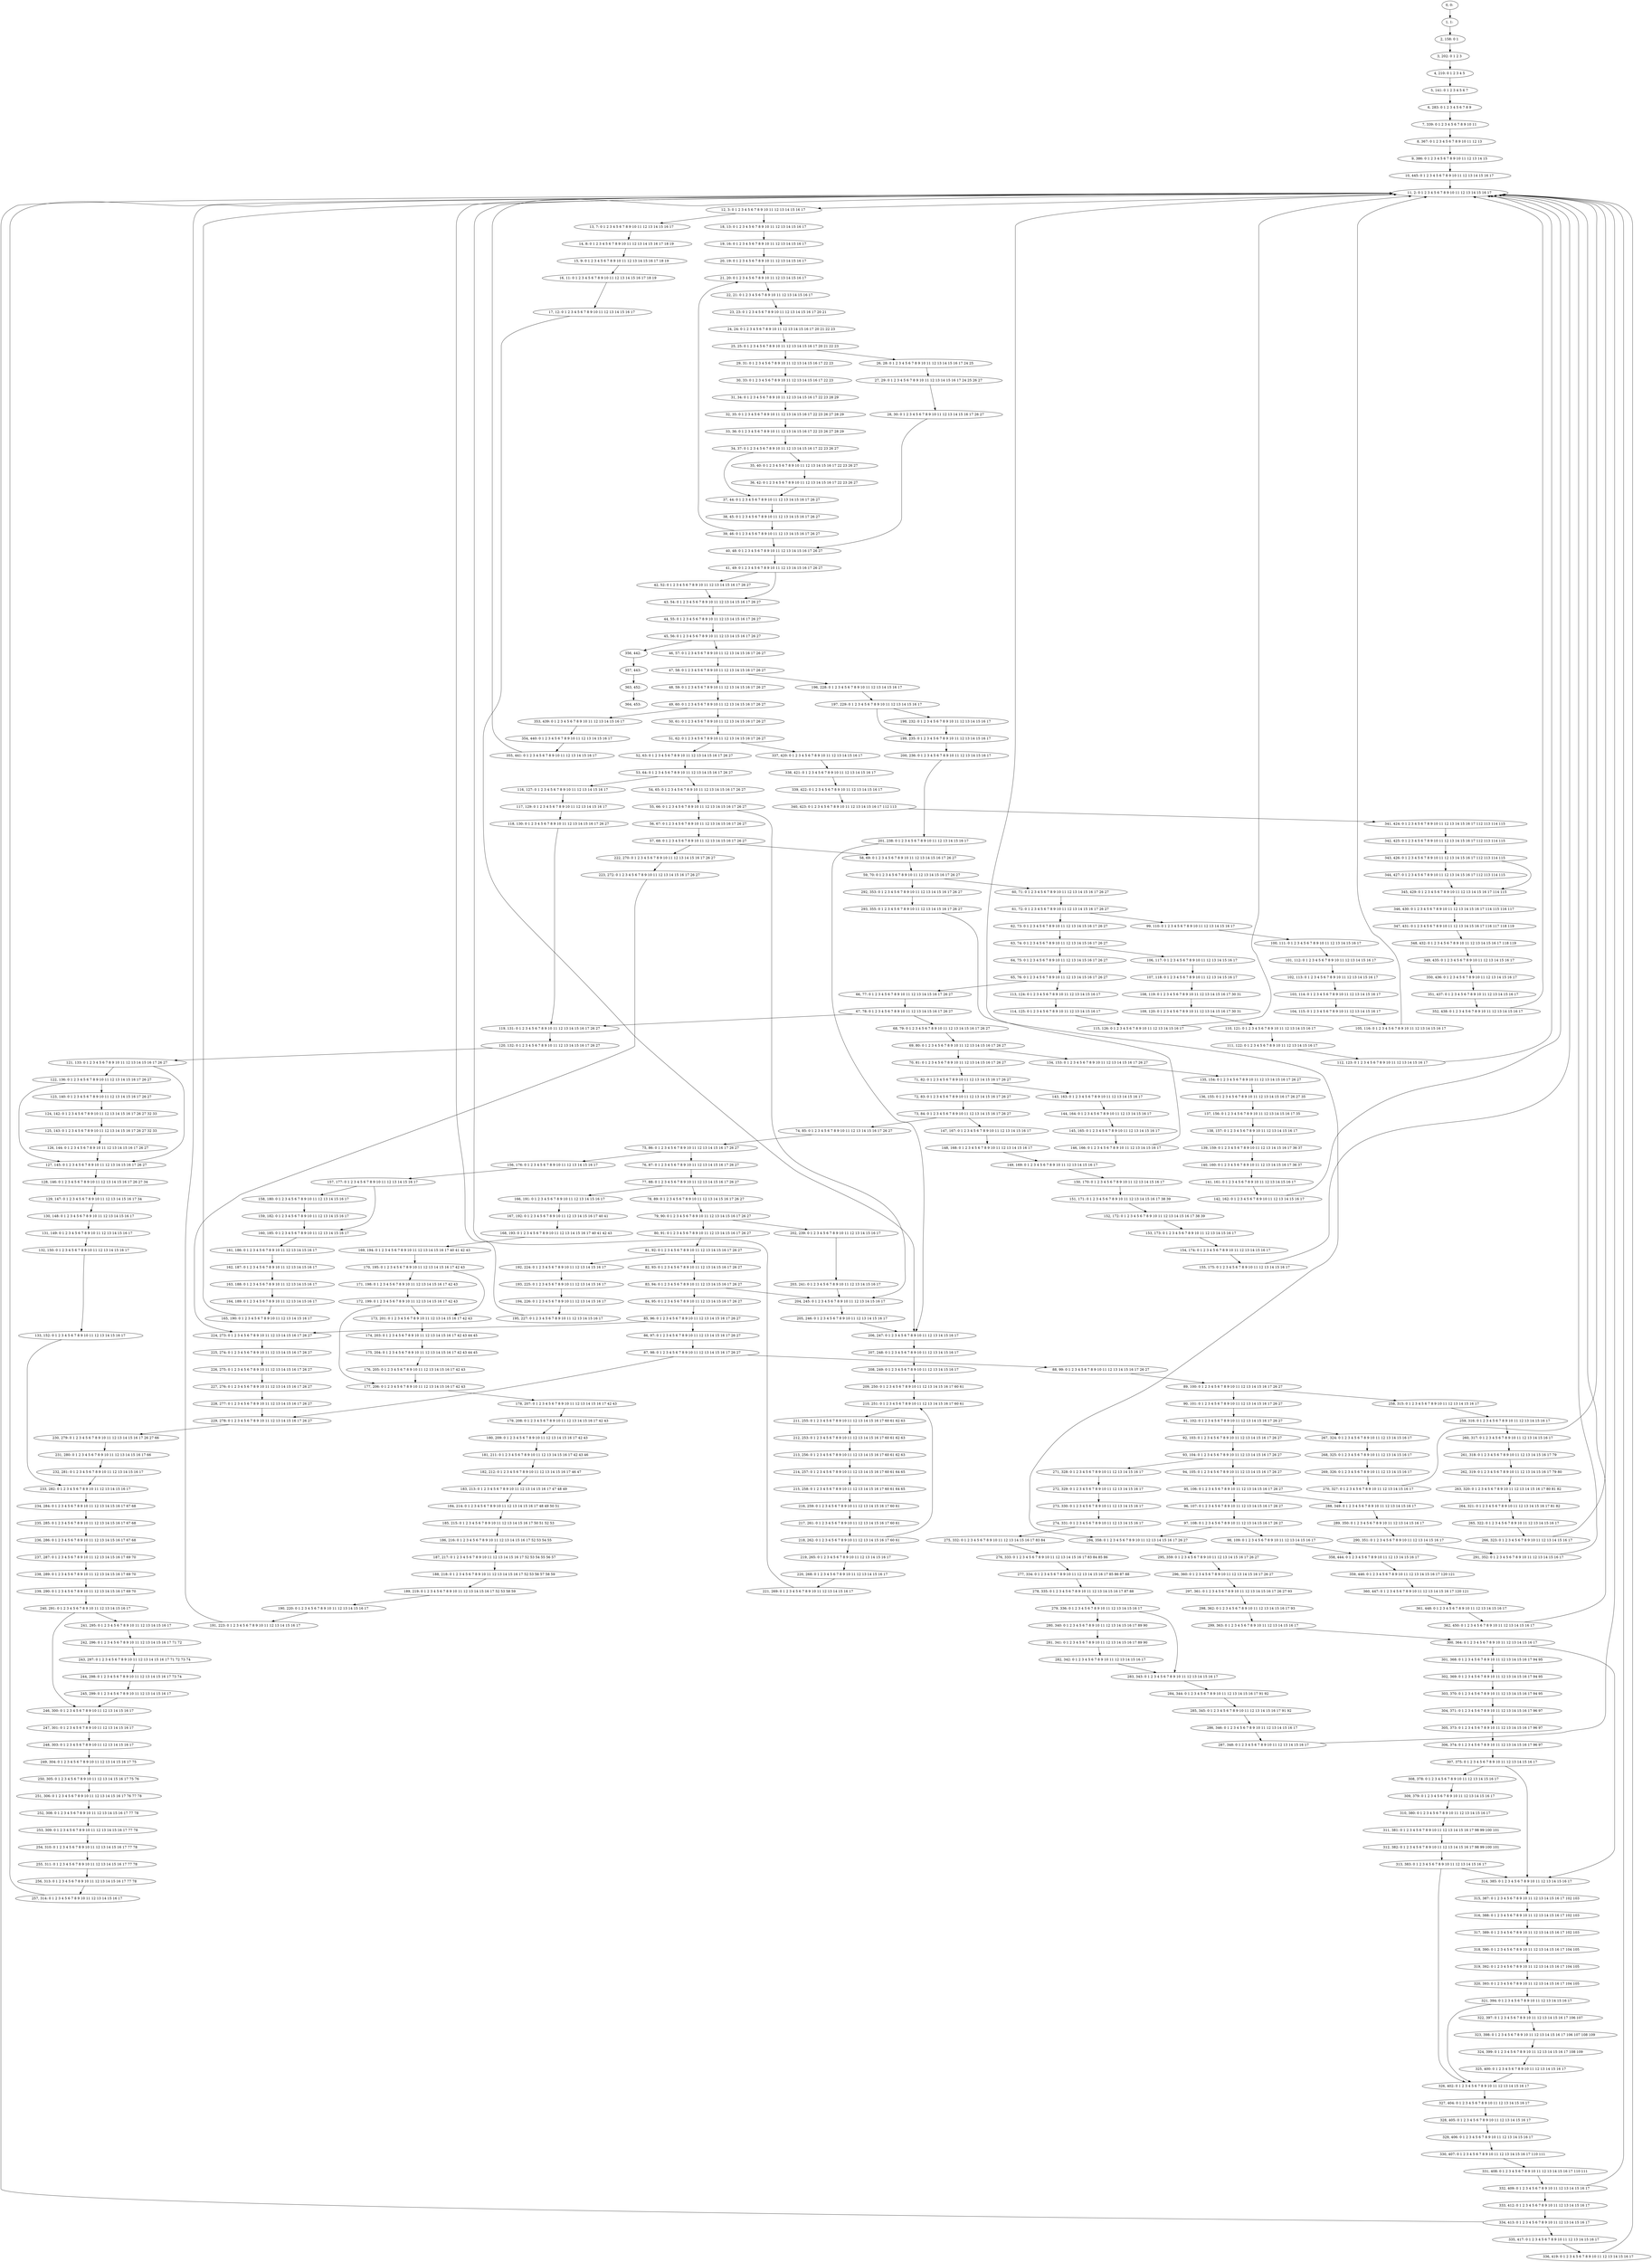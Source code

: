 digraph G {
0[label="0, 0: "];
1[label="1, 1: "];
2[label="2, 158: 0 1 "];
3[label="3, 202: 0 1 2 3 "];
4[label="4, 210: 0 1 2 3 4 5 "];
5[label="5, 141: 0 1 2 3 4 5 6 7 "];
6[label="6, 283: 0 1 2 3 4 5 6 7 8 9 "];
7[label="7, 339: 0 1 2 3 4 5 6 7 8 9 10 11 "];
8[label="8, 367: 0 1 2 3 4 5 6 7 8 9 10 11 12 13 "];
9[label="9, 386: 0 1 2 3 4 5 6 7 8 9 10 11 12 13 14 15 "];
10[label="10, 445: 0 1 2 3 4 5 6 7 8 9 10 11 12 13 14 15 16 17 "];
11[label="11, 2: 0 1 2 3 4 5 6 7 8 9 10 11 12 13 14 15 16 17 "];
12[label="12, 3: 0 1 2 3 4 5 6 7 8 9 10 11 12 13 14 15 16 17 "];
13[label="13, 7: 0 1 2 3 4 5 6 7 8 9 10 11 12 13 14 15 16 17 "];
14[label="14, 8: 0 1 2 3 4 5 6 7 8 9 10 11 12 13 14 15 16 17 18 19 "];
15[label="15, 9: 0 1 2 3 4 5 6 7 8 9 10 11 12 13 14 15 16 17 18 19 "];
16[label="16, 11: 0 1 2 3 4 5 6 7 8 9 10 11 12 13 14 15 16 17 18 19 "];
17[label="17, 12: 0 1 2 3 4 5 6 7 8 9 10 11 12 13 14 15 16 17 "];
18[label="18, 13: 0 1 2 3 4 5 6 7 8 9 10 11 12 13 14 15 16 17 "];
19[label="19, 16: 0 1 2 3 4 5 6 7 8 9 10 11 12 13 14 15 16 17 "];
20[label="20, 19: 0 1 2 3 4 5 6 7 8 9 10 11 12 13 14 15 16 17 "];
21[label="21, 20: 0 1 2 3 4 5 6 7 8 9 10 11 12 13 14 15 16 17 "];
22[label="22, 21: 0 1 2 3 4 5 6 7 8 9 10 11 12 13 14 15 16 17 "];
23[label="23, 23: 0 1 2 3 4 5 6 7 8 9 10 11 12 13 14 15 16 17 20 21 "];
24[label="24, 24: 0 1 2 3 4 5 6 7 8 9 10 11 12 13 14 15 16 17 20 21 22 23 "];
25[label="25, 25: 0 1 2 3 4 5 6 7 8 9 10 11 12 13 14 15 16 17 20 21 22 23 "];
26[label="26, 28: 0 1 2 3 4 5 6 7 8 9 10 11 12 13 14 15 16 17 24 25 "];
27[label="27, 29: 0 1 2 3 4 5 6 7 8 9 10 11 12 13 14 15 16 17 24 25 26 27 "];
28[label="28, 30: 0 1 2 3 4 5 6 7 8 9 10 11 12 13 14 15 16 17 26 27 "];
29[label="29, 31: 0 1 2 3 4 5 6 7 8 9 10 11 12 13 14 15 16 17 22 23 "];
30[label="30, 33: 0 1 2 3 4 5 6 7 8 9 10 11 12 13 14 15 16 17 22 23 "];
31[label="31, 34: 0 1 2 3 4 5 6 7 8 9 10 11 12 13 14 15 16 17 22 23 28 29 "];
32[label="32, 35: 0 1 2 3 4 5 6 7 8 9 10 11 12 13 14 15 16 17 22 23 26 27 28 29 "];
33[label="33, 36: 0 1 2 3 4 5 6 7 8 9 10 11 12 13 14 15 16 17 22 23 26 27 28 29 "];
34[label="34, 37: 0 1 2 3 4 5 6 7 8 9 10 11 12 13 14 15 16 17 22 23 26 27 "];
35[label="35, 40: 0 1 2 3 4 5 6 7 8 9 10 11 12 13 14 15 16 17 22 23 26 27 "];
36[label="36, 42: 0 1 2 3 4 5 6 7 8 9 10 11 12 13 14 15 16 17 22 23 26 27 "];
37[label="37, 44: 0 1 2 3 4 5 6 7 8 9 10 11 12 13 14 15 16 17 26 27 "];
38[label="38, 45: 0 1 2 3 4 5 6 7 8 9 10 11 12 13 14 15 16 17 26 27 "];
39[label="39, 46: 0 1 2 3 4 5 6 7 8 9 10 11 12 13 14 15 16 17 26 27 "];
40[label="40, 48: 0 1 2 3 4 5 6 7 8 9 10 11 12 13 14 15 16 17 26 27 "];
41[label="41, 49: 0 1 2 3 4 5 6 7 8 9 10 11 12 13 14 15 16 17 26 27 "];
42[label="42, 52: 0 1 2 3 4 5 6 7 8 9 10 11 12 13 14 15 16 17 26 27 "];
43[label="43, 54: 0 1 2 3 4 5 6 7 8 9 10 11 12 13 14 15 16 17 26 27 "];
44[label="44, 55: 0 1 2 3 4 5 6 7 8 9 10 11 12 13 14 15 16 17 26 27 "];
45[label="45, 56: 0 1 2 3 4 5 6 7 8 9 10 11 12 13 14 15 16 17 26 27 "];
46[label="46, 57: 0 1 2 3 4 5 6 7 8 9 10 11 12 13 14 15 16 17 26 27 "];
47[label="47, 58: 0 1 2 3 4 5 6 7 8 9 10 11 12 13 14 15 16 17 26 27 "];
48[label="48, 59: 0 1 2 3 4 5 6 7 8 9 10 11 12 13 14 15 16 17 26 27 "];
49[label="49, 60: 0 1 2 3 4 5 6 7 8 9 10 11 12 13 14 15 16 17 26 27 "];
50[label="50, 61: 0 1 2 3 4 5 6 7 8 9 10 11 12 13 14 15 16 17 26 27 "];
51[label="51, 62: 0 1 2 3 4 5 6 7 8 9 10 11 12 13 14 15 16 17 26 27 "];
52[label="52, 63: 0 1 2 3 4 5 6 7 8 9 10 11 12 13 14 15 16 17 26 27 "];
53[label="53, 64: 0 1 2 3 4 5 6 7 8 9 10 11 12 13 14 15 16 17 26 27 "];
54[label="54, 65: 0 1 2 3 4 5 6 7 8 9 10 11 12 13 14 15 16 17 26 27 "];
55[label="55, 66: 0 1 2 3 4 5 6 7 8 9 10 11 12 13 14 15 16 17 26 27 "];
56[label="56, 67: 0 1 2 3 4 5 6 7 8 9 10 11 12 13 14 15 16 17 26 27 "];
57[label="57, 68: 0 1 2 3 4 5 6 7 8 9 10 11 12 13 14 15 16 17 26 27 "];
58[label="58, 69: 0 1 2 3 4 5 6 7 8 9 10 11 12 13 14 15 16 17 26 27 "];
59[label="59, 70: 0 1 2 3 4 5 6 7 8 9 10 11 12 13 14 15 16 17 26 27 "];
60[label="60, 71: 0 1 2 3 4 5 6 7 8 9 10 11 12 13 14 15 16 17 26 27 "];
61[label="61, 72: 0 1 2 3 4 5 6 7 8 9 10 11 12 13 14 15 16 17 26 27 "];
62[label="62, 73: 0 1 2 3 4 5 6 7 8 9 10 11 12 13 14 15 16 17 26 27 "];
63[label="63, 74: 0 1 2 3 4 5 6 7 8 9 10 11 12 13 14 15 16 17 26 27 "];
64[label="64, 75: 0 1 2 3 4 5 6 7 8 9 10 11 12 13 14 15 16 17 26 27 "];
65[label="65, 76: 0 1 2 3 4 5 6 7 8 9 10 11 12 13 14 15 16 17 26 27 "];
66[label="66, 77: 0 1 2 3 4 5 6 7 8 9 10 11 12 13 14 15 16 17 26 27 "];
67[label="67, 78: 0 1 2 3 4 5 6 7 8 9 10 11 12 13 14 15 16 17 26 27 "];
68[label="68, 79: 0 1 2 3 4 5 6 7 8 9 10 11 12 13 14 15 16 17 26 27 "];
69[label="69, 80: 0 1 2 3 4 5 6 7 8 9 10 11 12 13 14 15 16 17 26 27 "];
70[label="70, 81: 0 1 2 3 4 5 6 7 8 9 10 11 12 13 14 15 16 17 26 27 "];
71[label="71, 82: 0 1 2 3 4 5 6 7 8 9 10 11 12 13 14 15 16 17 26 27 "];
72[label="72, 83: 0 1 2 3 4 5 6 7 8 9 10 11 12 13 14 15 16 17 26 27 "];
73[label="73, 84: 0 1 2 3 4 5 6 7 8 9 10 11 12 13 14 15 16 17 26 27 "];
74[label="74, 85: 0 1 2 3 4 5 6 7 8 9 10 11 12 13 14 15 16 17 26 27 "];
75[label="75, 86: 0 1 2 3 4 5 6 7 8 9 10 11 12 13 14 15 16 17 26 27 "];
76[label="76, 87: 0 1 2 3 4 5 6 7 8 9 10 11 12 13 14 15 16 17 26 27 "];
77[label="77, 88: 0 1 2 3 4 5 6 7 8 9 10 11 12 13 14 15 16 17 26 27 "];
78[label="78, 89: 0 1 2 3 4 5 6 7 8 9 10 11 12 13 14 15 16 17 26 27 "];
79[label="79, 90: 0 1 2 3 4 5 6 7 8 9 10 11 12 13 14 15 16 17 26 27 "];
80[label="80, 91: 0 1 2 3 4 5 6 7 8 9 10 11 12 13 14 15 16 17 26 27 "];
81[label="81, 92: 0 1 2 3 4 5 6 7 8 9 10 11 12 13 14 15 16 17 26 27 "];
82[label="82, 93: 0 1 2 3 4 5 6 7 8 9 10 11 12 13 14 15 16 17 26 27 "];
83[label="83, 94: 0 1 2 3 4 5 6 7 8 9 10 11 12 13 14 15 16 17 26 27 "];
84[label="84, 95: 0 1 2 3 4 5 6 7 8 9 10 11 12 13 14 15 16 17 26 27 "];
85[label="85, 96: 0 1 2 3 4 5 6 7 8 9 10 11 12 13 14 15 16 17 26 27 "];
86[label="86, 97: 0 1 2 3 4 5 6 7 8 9 10 11 12 13 14 15 16 17 26 27 "];
87[label="87, 98: 0 1 2 3 4 5 6 7 8 9 10 11 12 13 14 15 16 17 26 27 "];
88[label="88, 99: 0 1 2 3 4 5 6 7 8 9 10 11 12 13 14 15 16 17 26 27 "];
89[label="89, 100: 0 1 2 3 4 5 6 7 8 9 10 11 12 13 14 15 16 17 26 27 "];
90[label="90, 101: 0 1 2 3 4 5 6 7 8 9 10 11 12 13 14 15 16 17 26 27 "];
91[label="91, 102: 0 1 2 3 4 5 6 7 8 9 10 11 12 13 14 15 16 17 26 27 "];
92[label="92, 103: 0 1 2 3 4 5 6 7 8 9 10 11 12 13 14 15 16 17 26 27 "];
93[label="93, 104: 0 1 2 3 4 5 6 7 8 9 10 11 12 13 14 15 16 17 26 27 "];
94[label="94, 105: 0 1 2 3 4 5 6 7 8 9 10 11 12 13 14 15 16 17 26 27 "];
95[label="95, 106: 0 1 2 3 4 5 6 7 8 9 10 11 12 13 14 15 16 17 26 27 "];
96[label="96, 107: 0 1 2 3 4 5 6 7 8 9 10 11 12 13 14 15 16 17 26 27 "];
97[label="97, 108: 0 1 2 3 4 5 6 7 8 9 10 11 12 13 14 15 16 17 26 27 "];
98[label="98, 109: 0 1 2 3 4 5 6 7 8 9 10 11 12 13 14 15 16 17 "];
99[label="99, 110: 0 1 2 3 4 5 6 7 8 9 10 11 12 13 14 15 16 17 "];
100[label="100, 111: 0 1 2 3 4 5 6 7 8 9 10 11 12 13 14 15 16 17 "];
101[label="101, 112: 0 1 2 3 4 5 6 7 8 9 10 11 12 13 14 15 16 17 "];
102[label="102, 113: 0 1 2 3 4 5 6 7 8 9 10 11 12 13 14 15 16 17 "];
103[label="103, 114: 0 1 2 3 4 5 6 7 8 9 10 11 12 13 14 15 16 17 "];
104[label="104, 115: 0 1 2 3 4 5 6 7 8 9 10 11 12 13 14 15 16 17 "];
105[label="105, 116: 0 1 2 3 4 5 6 7 8 9 10 11 12 13 14 15 16 17 "];
106[label="106, 117: 0 1 2 3 4 5 6 7 8 9 10 11 12 13 14 15 16 17 "];
107[label="107, 118: 0 1 2 3 4 5 6 7 8 9 10 11 12 13 14 15 16 17 "];
108[label="108, 119: 0 1 2 3 4 5 6 7 8 9 10 11 12 13 14 15 16 17 30 31 "];
109[label="109, 120: 0 1 2 3 4 5 6 7 8 9 10 11 12 13 14 15 16 17 30 31 "];
110[label="110, 121: 0 1 2 3 4 5 6 7 8 9 10 11 12 13 14 15 16 17 "];
111[label="111, 122: 0 1 2 3 4 5 6 7 8 9 10 11 12 13 14 15 16 17 "];
112[label="112, 123: 0 1 2 3 4 5 6 7 8 9 10 11 12 13 14 15 16 17 "];
113[label="113, 124: 0 1 2 3 4 5 6 7 8 9 10 11 12 13 14 15 16 17 "];
114[label="114, 125: 0 1 2 3 4 5 6 7 8 9 10 11 12 13 14 15 16 17 "];
115[label="115, 126: 0 1 2 3 4 5 6 7 8 9 10 11 12 13 14 15 16 17 "];
116[label="116, 127: 0 1 2 3 4 5 6 7 8 9 10 11 12 13 14 15 16 17 "];
117[label="117, 129: 0 1 2 3 4 5 6 7 8 9 10 11 12 13 14 15 16 17 "];
118[label="118, 130: 0 1 2 3 4 5 6 7 8 9 10 11 12 13 14 15 16 17 26 27 "];
119[label="119, 131: 0 1 2 3 4 5 6 7 8 9 10 11 12 13 14 15 16 17 26 27 "];
120[label="120, 132: 0 1 2 3 4 5 6 7 8 9 10 11 12 13 14 15 16 17 26 27 "];
121[label="121, 133: 0 1 2 3 4 5 6 7 8 9 10 11 12 13 14 15 16 17 26 27 "];
122[label="122, 136: 0 1 2 3 4 5 6 7 8 9 10 11 12 13 14 15 16 17 26 27 "];
123[label="123, 140: 0 1 2 3 4 5 6 7 8 9 10 11 12 13 14 15 16 17 26 27 "];
124[label="124, 142: 0 1 2 3 4 5 6 7 8 9 10 11 12 13 14 15 16 17 26 27 32 33 "];
125[label="125, 143: 0 1 2 3 4 5 6 7 8 9 10 11 12 13 14 15 16 17 26 27 32 33 "];
126[label="126, 144: 0 1 2 3 4 5 6 7 8 9 10 11 12 13 14 15 16 17 26 27 "];
127[label="127, 145: 0 1 2 3 4 5 6 7 8 9 10 11 12 13 14 15 16 17 26 27 "];
128[label="128, 146: 0 1 2 3 4 5 6 7 8 9 10 11 12 13 14 15 16 17 26 27 34 "];
129[label="129, 147: 0 1 2 3 4 5 6 7 8 9 10 11 12 13 14 15 16 17 34 "];
130[label="130, 148: 0 1 2 3 4 5 6 7 8 9 10 11 12 13 14 15 16 17 "];
131[label="131, 149: 0 1 2 3 4 5 6 7 8 9 10 11 12 13 14 15 16 17 "];
132[label="132, 150: 0 1 2 3 4 5 6 7 8 9 10 11 12 13 14 15 16 17 "];
133[label="133, 152: 0 1 2 3 4 5 6 7 8 9 10 11 12 13 14 15 16 17 "];
134[label="134, 153: 0 1 2 3 4 5 6 7 8 9 10 11 12 13 14 15 16 17 26 27 "];
135[label="135, 154: 0 1 2 3 4 5 6 7 8 9 10 11 12 13 14 15 16 17 26 27 "];
136[label="136, 155: 0 1 2 3 4 5 6 7 8 9 10 11 12 13 14 15 16 17 26 27 35 "];
137[label="137, 156: 0 1 2 3 4 5 6 7 8 9 10 11 12 13 14 15 16 17 35 "];
138[label="138, 157: 0 1 2 3 4 5 6 7 8 9 10 11 12 13 14 15 16 17 "];
139[label="139, 159: 0 1 2 3 4 5 6 7 8 9 10 11 12 13 14 15 16 17 36 37 "];
140[label="140, 160: 0 1 2 3 4 5 6 7 8 9 10 11 12 13 14 15 16 17 36 37 "];
141[label="141, 161: 0 1 2 3 4 5 6 7 8 9 10 11 12 13 14 15 16 17 "];
142[label="142, 162: 0 1 2 3 4 5 6 7 8 9 10 11 12 13 14 15 16 17 "];
143[label="143, 163: 0 1 2 3 4 5 6 7 8 9 10 11 12 13 14 15 16 17 "];
144[label="144, 164: 0 1 2 3 4 5 6 7 8 9 10 11 12 13 14 15 16 17 "];
145[label="145, 165: 0 1 2 3 4 5 6 7 8 9 10 11 12 13 14 15 16 17 "];
146[label="146, 166: 0 1 2 3 4 5 6 7 8 9 10 11 12 13 14 15 16 17 "];
147[label="147, 167: 0 1 2 3 4 5 6 7 8 9 10 11 12 13 14 15 16 17 "];
148[label="148, 168: 0 1 2 3 4 5 6 7 8 9 10 11 12 13 14 15 16 17 "];
149[label="149, 169: 0 1 2 3 4 5 6 7 8 9 10 11 12 13 14 15 16 17 "];
150[label="150, 170: 0 1 2 3 4 5 6 7 8 9 10 11 12 13 14 15 16 17 "];
151[label="151, 171: 0 1 2 3 4 5 6 7 8 9 10 11 12 13 14 15 16 17 38 39 "];
152[label="152, 172: 0 1 2 3 4 5 6 7 8 9 10 11 12 13 14 15 16 17 38 39 "];
153[label="153, 173: 0 1 2 3 4 5 6 7 8 9 10 11 12 13 14 15 16 17 "];
154[label="154, 174: 0 1 2 3 4 5 6 7 8 9 10 11 12 13 14 15 16 17 "];
155[label="155, 175: 0 1 2 3 4 5 6 7 8 9 10 11 12 13 14 15 16 17 "];
156[label="156, 176: 0 1 2 3 4 5 6 7 8 9 10 11 12 13 14 15 16 17 "];
157[label="157, 177: 0 1 2 3 4 5 6 7 8 9 10 11 12 13 14 15 16 17 "];
158[label="158, 180: 0 1 2 3 4 5 6 7 8 9 10 11 12 13 14 15 16 17 "];
159[label="159, 182: 0 1 2 3 4 5 6 7 8 9 10 11 12 13 14 15 16 17 "];
160[label="160, 185: 0 1 2 3 4 5 6 7 8 9 10 11 12 13 14 15 16 17 "];
161[label="161, 186: 0 1 2 3 4 5 6 7 8 9 10 11 12 13 14 15 16 17 "];
162[label="162, 187: 0 1 2 3 4 5 6 7 8 9 10 11 12 13 14 15 16 17 "];
163[label="163, 188: 0 1 2 3 4 5 6 7 8 9 10 11 12 13 14 15 16 17 "];
164[label="164, 189: 0 1 2 3 4 5 6 7 8 9 10 11 12 13 14 15 16 17 "];
165[label="165, 190: 0 1 2 3 4 5 6 7 8 9 10 11 12 13 14 15 16 17 "];
166[label="166, 191: 0 1 2 3 4 5 6 7 8 9 10 11 12 13 14 15 16 17 "];
167[label="167, 192: 0 1 2 3 4 5 6 7 8 9 10 11 12 13 14 15 16 17 40 41 "];
168[label="168, 193: 0 1 2 3 4 5 6 7 8 9 10 11 12 13 14 15 16 17 40 41 42 43 "];
169[label="169, 194: 0 1 2 3 4 5 6 7 8 9 10 11 12 13 14 15 16 17 40 41 42 43 "];
170[label="170, 195: 0 1 2 3 4 5 6 7 8 9 10 11 12 13 14 15 16 17 42 43 "];
171[label="171, 198: 0 1 2 3 4 5 6 7 8 9 10 11 12 13 14 15 16 17 42 43 "];
172[label="172, 199: 0 1 2 3 4 5 6 7 8 9 10 11 12 13 14 15 16 17 42 43 "];
173[label="173, 201: 0 1 2 3 4 5 6 7 8 9 10 11 12 13 14 15 16 17 42 43 "];
174[label="174, 203: 0 1 2 3 4 5 6 7 8 9 10 11 12 13 14 15 16 17 42 43 44 45 "];
175[label="175, 204: 0 1 2 3 4 5 6 7 8 9 10 11 12 13 14 15 16 17 42 43 44 45 "];
176[label="176, 205: 0 1 2 3 4 5 6 7 8 9 10 11 12 13 14 15 16 17 42 43 "];
177[label="177, 206: 0 1 2 3 4 5 6 7 8 9 10 11 12 13 14 15 16 17 42 43 "];
178[label="178, 207: 0 1 2 3 4 5 6 7 8 9 10 11 12 13 14 15 16 17 42 43 "];
179[label="179, 208: 0 1 2 3 4 5 6 7 8 9 10 11 12 13 14 15 16 17 42 43 "];
180[label="180, 209: 0 1 2 3 4 5 6 7 8 9 10 11 12 13 14 15 16 17 42 43 "];
181[label="181, 211: 0 1 2 3 4 5 6 7 8 9 10 11 12 13 14 15 16 17 42 43 46 "];
182[label="182, 212: 0 1 2 3 4 5 6 7 8 9 10 11 12 13 14 15 16 17 46 47 "];
183[label="183, 213: 0 1 2 3 4 5 6 7 8 9 10 11 12 13 14 15 16 17 47 48 49 "];
184[label="184, 214: 0 1 2 3 4 5 6 7 8 9 10 11 12 13 14 15 16 17 48 49 50 51 "];
185[label="185, 215: 0 1 2 3 4 5 6 7 8 9 10 11 12 13 14 15 16 17 50 51 52 53 "];
186[label="186, 216: 0 1 2 3 4 5 6 7 8 9 10 11 12 13 14 15 16 17 52 53 54 55 "];
187[label="187, 217: 0 1 2 3 4 5 6 7 8 9 10 11 12 13 14 15 16 17 52 53 54 55 56 57 "];
188[label="188, 218: 0 1 2 3 4 5 6 7 8 9 10 11 12 13 14 15 16 17 52 53 56 57 58 59 "];
189[label="189, 219: 0 1 2 3 4 5 6 7 8 9 10 11 12 13 14 15 16 17 52 53 58 59 "];
190[label="190, 220: 0 1 2 3 4 5 6 7 8 9 10 11 12 13 14 15 16 17 "];
191[label="191, 223: 0 1 2 3 4 5 6 7 8 9 10 11 12 13 14 15 16 17 "];
192[label="192, 224: 0 1 2 3 4 5 6 7 8 9 10 11 12 13 14 15 16 17 "];
193[label="193, 225: 0 1 2 3 4 5 6 7 8 9 10 11 12 13 14 15 16 17 "];
194[label="194, 226: 0 1 2 3 4 5 6 7 8 9 10 11 12 13 14 15 16 17 "];
195[label="195, 227: 0 1 2 3 4 5 6 7 8 9 10 11 12 13 14 15 16 17 "];
196[label="196, 228: 0 1 2 3 4 5 6 7 8 9 10 11 12 13 14 15 16 17 "];
197[label="197, 229: 0 1 2 3 4 5 6 7 8 9 10 11 12 13 14 15 16 17 "];
198[label="198, 232: 0 1 2 3 4 5 6 7 8 9 10 11 12 13 14 15 16 17 "];
199[label="199, 235: 0 1 2 3 4 5 6 7 8 9 10 11 12 13 14 15 16 17 "];
200[label="200, 236: 0 1 2 3 4 5 6 7 8 9 10 11 12 13 14 15 16 17 "];
201[label="201, 238: 0 1 2 3 4 5 6 7 8 9 10 11 12 13 14 15 16 17 "];
202[label="202, 239: 0 1 2 3 4 5 6 7 8 9 10 11 12 13 14 15 16 17 "];
203[label="203, 241: 0 1 2 3 4 5 6 7 8 9 10 11 12 13 14 15 16 17 "];
204[label="204, 245: 0 1 2 3 4 5 6 7 8 9 10 11 12 13 14 15 16 17 "];
205[label="205, 246: 0 1 2 3 4 5 6 7 8 9 10 11 12 13 14 15 16 17 "];
206[label="206, 247: 0 1 2 3 4 5 6 7 8 9 10 11 12 13 14 15 16 17 "];
207[label="207, 248: 0 1 2 3 4 5 6 7 8 9 10 11 12 13 14 15 16 17 "];
208[label="208, 249: 0 1 2 3 4 5 6 7 8 9 10 11 12 13 14 15 16 17 "];
209[label="209, 250: 0 1 2 3 4 5 6 7 8 9 10 11 12 13 14 15 16 17 60 61 "];
210[label="210, 251: 0 1 2 3 4 5 6 7 8 9 10 11 12 13 14 15 16 17 60 61 "];
211[label="211, 255: 0 1 2 3 4 5 6 7 8 9 10 11 12 13 14 15 16 17 60 61 62 63 "];
212[label="212, 253: 0 1 2 3 4 5 6 7 8 9 10 11 12 13 14 15 16 17 60 61 62 63 "];
213[label="213, 256: 0 1 2 3 4 5 6 7 8 9 10 11 12 13 14 15 16 17 60 61 62 63 "];
214[label="214, 257: 0 1 2 3 4 5 6 7 8 9 10 11 12 13 14 15 16 17 60 61 64 65 "];
215[label="215, 258: 0 1 2 3 4 5 6 7 8 9 10 11 12 13 14 15 16 17 60 61 64 65 "];
216[label="216, 259: 0 1 2 3 4 5 6 7 8 9 10 11 12 13 14 15 16 17 60 61 "];
217[label="217, 261: 0 1 2 3 4 5 6 7 8 9 10 11 12 13 14 15 16 17 60 61 "];
218[label="218, 262: 0 1 2 3 4 5 6 7 8 9 10 11 12 13 14 15 16 17 60 61 "];
219[label="219, 265: 0 1 2 3 4 5 6 7 8 9 10 11 12 13 14 15 16 17 "];
220[label="220, 268: 0 1 2 3 4 5 6 7 8 9 10 11 12 13 14 15 16 17 "];
221[label="221, 269: 0 1 2 3 4 5 6 7 8 9 10 11 12 13 14 15 16 17 "];
222[label="222, 270: 0 1 2 3 4 5 6 7 8 9 10 11 12 13 14 15 16 17 26 27 "];
223[label="223, 272: 0 1 2 3 4 5 6 7 8 9 10 11 12 13 14 15 16 17 26 27 "];
224[label="224, 273: 0 1 2 3 4 5 6 7 8 9 10 11 12 13 14 15 16 17 26 27 "];
225[label="225, 274: 0 1 2 3 4 5 6 7 8 9 10 11 12 13 14 15 16 17 26 27 "];
226[label="226, 275: 0 1 2 3 4 5 6 7 8 9 10 11 12 13 14 15 16 17 26 27 "];
227[label="227, 276: 0 1 2 3 4 5 6 7 8 9 10 11 12 13 14 15 16 17 26 27 "];
228[label="228, 277: 0 1 2 3 4 5 6 7 8 9 10 11 12 13 14 15 16 17 26 27 "];
229[label="229, 278: 0 1 2 3 4 5 6 7 8 9 10 11 12 13 14 15 16 17 26 27 "];
230[label="230, 279: 0 1 2 3 4 5 6 7 8 9 10 11 12 13 14 15 16 17 26 27 66 "];
231[label="231, 280: 0 1 2 3 4 5 6 7 8 9 10 11 12 13 14 15 16 17 66 "];
232[label="232, 281: 0 1 2 3 4 5 6 7 8 9 10 11 12 13 14 15 16 17 "];
233[label="233, 282: 0 1 2 3 4 5 6 7 8 9 10 11 12 13 14 15 16 17 "];
234[label="234, 284: 0 1 2 3 4 5 6 7 8 9 10 11 12 13 14 15 16 17 67 68 "];
235[label="235, 285: 0 1 2 3 4 5 6 7 8 9 10 11 12 13 14 15 16 17 67 68 "];
236[label="236, 286: 0 1 2 3 4 5 6 7 8 9 10 11 12 13 14 15 16 17 67 68 "];
237[label="237, 287: 0 1 2 3 4 5 6 7 8 9 10 11 12 13 14 15 16 17 69 70 "];
238[label="238, 289: 0 1 2 3 4 5 6 7 8 9 10 11 12 13 14 15 16 17 69 70 "];
239[label="239, 290: 0 1 2 3 4 5 6 7 8 9 10 11 12 13 14 15 16 17 69 70 "];
240[label="240, 291: 0 1 2 3 4 5 6 7 8 9 10 11 12 13 14 15 16 17 "];
241[label="241, 295: 0 1 2 3 4 5 6 7 8 9 10 11 12 13 14 15 16 17 "];
242[label="242, 296: 0 1 2 3 4 5 6 7 8 9 10 11 12 13 14 15 16 17 71 72 "];
243[label="243, 297: 0 1 2 3 4 5 6 7 8 9 10 11 12 13 14 15 16 17 71 72 73 74 "];
244[label="244, 298: 0 1 2 3 4 5 6 7 8 9 10 11 12 13 14 15 16 17 73 74 "];
245[label="245, 299: 0 1 2 3 4 5 6 7 8 9 10 11 12 13 14 15 16 17 "];
246[label="246, 300: 0 1 2 3 4 5 6 7 8 9 10 11 12 13 14 15 16 17 "];
247[label="247, 301: 0 1 2 3 4 5 6 7 8 9 10 11 12 13 14 15 16 17 "];
248[label="248, 303: 0 1 2 3 4 5 6 7 8 9 10 11 12 13 14 15 16 17 "];
249[label="249, 304: 0 1 2 3 4 5 6 7 8 9 10 11 12 13 14 15 16 17 75 "];
250[label="250, 305: 0 1 2 3 4 5 6 7 8 9 10 11 12 13 14 15 16 17 75 76 "];
251[label="251, 306: 0 1 2 3 4 5 6 7 8 9 10 11 12 13 14 15 16 17 76 77 78 "];
252[label="252, 308: 0 1 2 3 4 5 6 7 8 9 10 11 12 13 14 15 16 17 77 78 "];
253[label="253, 309: 0 1 2 3 4 5 6 7 8 9 10 11 12 13 14 15 16 17 77 78 "];
254[label="254, 310: 0 1 2 3 4 5 6 7 8 9 10 11 12 13 14 15 16 17 77 78 "];
255[label="255, 311: 0 1 2 3 4 5 6 7 8 9 10 11 12 13 14 15 16 17 77 78 "];
256[label="256, 313: 0 1 2 3 4 5 6 7 8 9 10 11 12 13 14 15 16 17 77 78 "];
257[label="257, 314: 0 1 2 3 4 5 6 7 8 9 10 11 12 13 14 15 16 17 "];
258[label="258, 315: 0 1 2 3 4 5 6 7 8 9 10 11 12 13 14 15 16 17 "];
259[label="259, 316: 0 1 2 3 4 5 6 7 8 9 10 11 12 13 14 15 16 17 "];
260[label="260, 317: 0 1 2 3 4 5 6 7 8 9 10 11 12 13 14 15 16 17 "];
261[label="261, 318: 0 1 2 3 4 5 6 7 8 9 10 11 12 13 14 15 16 17 79 "];
262[label="262, 319: 0 1 2 3 4 5 6 7 8 9 10 11 12 13 14 15 16 17 79 80 "];
263[label="263, 320: 0 1 2 3 4 5 6 7 8 9 10 11 12 13 14 15 16 17 80 81 82 "];
264[label="264, 321: 0 1 2 3 4 5 6 7 8 9 10 11 12 13 14 15 16 17 81 82 "];
265[label="265, 322: 0 1 2 3 4 5 6 7 8 9 10 11 12 13 14 15 16 17 "];
266[label="266, 323: 0 1 2 3 4 5 6 7 8 9 10 11 12 13 14 15 16 17 "];
267[label="267, 324: 0 1 2 3 4 5 6 7 8 9 10 11 12 13 14 15 16 17 "];
268[label="268, 325: 0 1 2 3 4 5 6 7 8 9 10 11 12 13 14 15 16 17 "];
269[label="269, 326: 0 1 2 3 4 5 6 7 8 9 10 11 12 13 14 15 16 17 "];
270[label="270, 327: 0 1 2 3 4 5 6 7 8 9 10 11 12 13 14 15 16 17 "];
271[label="271, 328: 0 1 2 3 4 5 6 7 8 9 10 11 12 13 14 15 16 17 "];
272[label="272, 329: 0 1 2 3 4 5 6 7 8 9 10 11 12 13 14 15 16 17 "];
273[label="273, 330: 0 1 2 3 4 5 6 7 8 9 10 11 12 13 14 15 16 17 "];
274[label="274, 331: 0 1 2 3 4 5 6 7 8 9 10 11 12 13 14 15 16 17 "];
275[label="275, 332: 0 1 2 3 4 5 6 7 8 9 10 11 12 13 14 15 16 17 83 84 "];
276[label="276, 333: 0 1 2 3 4 5 6 7 8 9 10 11 12 13 14 15 16 17 83 84 85 86 "];
277[label="277, 334: 0 1 2 3 4 5 6 7 8 9 10 11 12 13 14 15 16 17 85 86 87 88 "];
278[label="278, 335: 0 1 2 3 4 5 6 7 8 9 10 11 12 13 14 15 16 17 87 88 "];
279[label="279, 336: 0 1 2 3 4 5 6 7 8 9 10 11 12 13 14 15 16 17 "];
280[label="280, 340: 0 1 2 3 4 5 6 7 8 9 10 11 12 13 14 15 16 17 89 90 "];
281[label="281, 341: 0 1 2 3 4 5 6 7 8 9 10 11 12 13 14 15 16 17 89 90 "];
282[label="282, 342: 0 1 2 3 4 5 6 7 8 9 10 11 12 13 14 15 16 17 "];
283[label="283, 343: 0 1 2 3 4 5 6 7 8 9 10 11 12 13 14 15 16 17 "];
284[label="284, 344: 0 1 2 3 4 5 6 7 8 9 10 11 12 13 14 15 16 17 91 92 "];
285[label="285, 345: 0 1 2 3 4 5 6 7 8 9 10 11 12 13 14 15 16 17 91 92 "];
286[label="286, 346: 0 1 2 3 4 5 6 7 8 9 10 11 12 13 14 15 16 17 "];
287[label="287, 348: 0 1 2 3 4 5 6 7 8 9 10 11 12 13 14 15 16 17 "];
288[label="288, 349: 0 1 2 3 4 5 6 7 8 9 10 11 12 13 14 15 16 17 "];
289[label="289, 350: 0 1 2 3 4 5 6 7 8 9 10 11 12 13 14 15 16 17 "];
290[label="290, 351: 0 1 2 3 4 5 6 7 8 9 10 11 12 13 14 15 16 17 "];
291[label="291, 352: 0 1 2 3 4 5 6 7 8 9 10 11 12 13 14 15 16 17 "];
292[label="292, 353: 0 1 2 3 4 5 6 7 8 9 10 11 12 13 14 15 16 17 26 27 "];
293[label="293, 355: 0 1 2 3 4 5 6 7 8 9 10 11 12 13 14 15 16 17 26 27 "];
294[label="294, 358: 0 1 2 3 4 5 6 7 8 9 10 11 12 13 14 15 16 17 26 27 "];
295[label="295, 359: 0 1 2 3 4 5 6 7 8 9 10 11 12 13 14 15 16 17 26 27 "];
296[label="296, 360: 0 1 2 3 4 5 6 7 8 9 10 11 12 13 14 15 16 17 26 27 "];
297[label="297, 361: 0 1 2 3 4 5 6 7 8 9 10 11 12 13 14 15 16 17 26 27 93 "];
298[label="298, 362: 0 1 2 3 4 5 6 7 8 9 10 11 12 13 14 15 16 17 93 "];
299[label="299, 363: 0 1 2 3 4 5 6 7 8 9 10 11 12 13 14 15 16 17 "];
300[label="300, 364: 0 1 2 3 4 5 6 7 8 9 10 11 12 13 14 15 16 17 "];
301[label="301, 368: 0 1 2 3 4 5 6 7 8 9 10 11 12 13 14 15 16 17 94 95 "];
302[label="302, 369: 0 1 2 3 4 5 6 7 8 9 10 11 12 13 14 15 16 17 94 95 "];
303[label="303, 370: 0 1 2 3 4 5 6 7 8 9 10 11 12 13 14 15 16 17 94 95 "];
304[label="304, 371: 0 1 2 3 4 5 6 7 8 9 10 11 12 13 14 15 16 17 96 97 "];
305[label="305, 373: 0 1 2 3 4 5 6 7 8 9 10 11 12 13 14 15 16 17 96 97 "];
306[label="306, 374: 0 1 2 3 4 5 6 7 8 9 10 11 12 13 14 15 16 17 96 97 "];
307[label="307, 375: 0 1 2 3 4 5 6 7 8 9 10 11 12 13 14 15 16 17 "];
308[label="308, 378: 0 1 2 3 4 5 6 7 8 9 10 11 12 13 14 15 16 17 "];
309[label="309, 379: 0 1 2 3 4 5 6 7 8 9 10 11 12 13 14 15 16 17 "];
310[label="310, 380: 0 1 2 3 4 5 6 7 8 9 10 11 12 13 14 15 16 17 "];
311[label="311, 381: 0 1 2 3 4 5 6 7 8 9 10 11 12 13 14 15 16 17 98 99 100 101 "];
312[label="312, 382: 0 1 2 3 4 5 6 7 8 9 10 11 12 13 14 15 16 17 98 99 100 101 "];
313[label="313, 383: 0 1 2 3 4 5 6 7 8 9 10 11 12 13 14 15 16 17 "];
314[label="314, 385: 0 1 2 3 4 5 6 7 8 9 10 11 12 13 14 15 16 17 "];
315[label="315, 387: 0 1 2 3 4 5 6 7 8 9 10 11 12 13 14 15 16 17 102 103 "];
316[label="316, 388: 0 1 2 3 4 5 6 7 8 9 10 11 12 13 14 15 16 17 102 103 "];
317[label="317, 389: 0 1 2 3 4 5 6 7 8 9 10 11 12 13 14 15 16 17 102 103 "];
318[label="318, 390: 0 1 2 3 4 5 6 7 8 9 10 11 12 13 14 15 16 17 104 105 "];
319[label="319, 392: 0 1 2 3 4 5 6 7 8 9 10 11 12 13 14 15 16 17 104 105 "];
320[label="320, 393: 0 1 2 3 4 5 6 7 8 9 10 11 12 13 14 15 16 17 104 105 "];
321[label="321, 394: 0 1 2 3 4 5 6 7 8 9 10 11 12 13 14 15 16 17 "];
322[label="322, 397: 0 1 2 3 4 5 6 7 8 9 10 11 12 13 14 15 16 17 106 107 "];
323[label="323, 398: 0 1 2 3 4 5 6 7 8 9 10 11 12 13 14 15 16 17 106 107 108 109 "];
324[label="324, 399: 0 1 2 3 4 5 6 7 8 9 10 11 12 13 14 15 16 17 108 109 "];
325[label="325, 400: 0 1 2 3 4 5 6 7 8 9 10 11 12 13 14 15 16 17 "];
326[label="326, 402: 0 1 2 3 4 5 6 7 8 9 10 11 12 13 14 15 16 17 "];
327[label="327, 404: 0 1 2 3 4 5 6 7 8 9 10 11 12 13 14 15 16 17 "];
328[label="328, 405: 0 1 2 3 4 5 6 7 8 9 10 11 12 13 14 15 16 17 "];
329[label="329, 406: 0 1 2 3 4 5 6 7 8 9 10 11 12 13 14 15 16 17 "];
330[label="330, 407: 0 1 2 3 4 5 6 7 8 9 10 11 12 13 14 15 16 17 110 111 "];
331[label="331, 408: 0 1 2 3 4 5 6 7 8 9 10 11 12 13 14 15 16 17 110 111 "];
332[label="332, 409: 0 1 2 3 4 5 6 7 8 9 10 11 12 13 14 15 16 17 "];
333[label="333, 412: 0 1 2 3 4 5 6 7 8 9 10 11 12 13 14 15 16 17 "];
334[label="334, 413: 0 1 2 3 4 5 6 7 8 9 10 11 12 13 14 15 16 17 "];
335[label="335, 417: 0 1 2 3 4 5 6 7 8 9 10 11 12 13 14 15 16 17 "];
336[label="336, 419: 0 1 2 3 4 5 6 7 8 9 10 11 12 13 14 15 16 17 "];
337[label="337, 420: 0 1 2 3 4 5 6 7 8 9 10 11 12 13 14 15 16 17 "];
338[label="338, 421: 0 1 2 3 4 5 6 7 8 9 10 11 12 13 14 15 16 17 "];
339[label="339, 422: 0 1 2 3 4 5 6 7 8 9 10 11 12 13 14 15 16 17 "];
340[label="340, 423: 0 1 2 3 4 5 6 7 8 9 10 11 12 13 14 15 16 17 112 113 "];
341[label="341, 424: 0 1 2 3 4 5 6 7 8 9 10 11 12 13 14 15 16 17 112 113 114 115 "];
342[label="342, 425: 0 1 2 3 4 5 6 7 8 9 10 11 12 13 14 15 16 17 112 113 114 115 "];
343[label="343, 426: 0 1 2 3 4 5 6 7 8 9 10 11 12 13 14 15 16 17 112 113 114 115 "];
344[label="344, 427: 0 1 2 3 4 5 6 7 8 9 10 11 12 13 14 15 16 17 112 113 114 115 "];
345[label="345, 429: 0 1 2 3 4 5 6 7 8 9 10 11 12 13 14 15 16 17 114 115 "];
346[label="346, 430: 0 1 2 3 4 5 6 7 8 9 10 11 12 13 14 15 16 17 114 115 116 117 "];
347[label="347, 431: 0 1 2 3 4 5 6 7 8 9 10 11 12 13 14 15 16 17 116 117 118 119 "];
348[label="348, 432: 0 1 2 3 4 5 6 7 8 9 10 11 12 13 14 15 16 17 118 119 "];
349[label="349, 435: 0 1 2 3 4 5 6 7 8 9 10 11 12 13 14 15 16 17 "];
350[label="350, 436: 0 1 2 3 4 5 6 7 8 9 10 11 12 13 14 15 16 17 "];
351[label="351, 437: 0 1 2 3 4 5 6 7 8 9 10 11 12 13 14 15 16 17 "];
352[label="352, 438: 0 1 2 3 4 5 6 7 8 9 10 11 12 13 14 15 16 17 "];
353[label="353, 439: 0 1 2 3 4 5 6 7 8 9 10 11 12 13 14 15 16 17 "];
354[label="354, 440: 0 1 2 3 4 5 6 7 8 9 10 11 12 13 14 15 16 17 "];
355[label="355, 441: 0 1 2 3 4 5 6 7 8 9 10 11 12 13 14 15 16 17 "];
356[label="356, 442: "];
357[label="357, 443: "];
358[label="358, 444: 0 1 2 3 4 5 6 7 8 9 10 11 12 13 14 15 16 17 "];
359[label="359, 446: 0 1 2 3 4 5 6 7 8 9 10 11 12 13 14 15 16 17 120 121 "];
360[label="360, 447: 0 1 2 3 4 5 6 7 8 9 10 11 12 13 14 15 16 17 120 121 "];
361[label="361, 448: 0 1 2 3 4 5 6 7 8 9 10 11 12 13 14 15 16 17 "];
362[label="362, 450: 0 1 2 3 4 5 6 7 8 9 10 11 12 13 14 15 16 17 "];
363[label="363, 452: "];
364[label="364, 453: "];
0->1 ;
1->2 ;
2->3 ;
3->4 ;
4->5 ;
5->6 ;
6->7 ;
7->8 ;
8->9 ;
9->10 ;
10->11 ;
11->12 ;
12->13 ;
12->18 ;
13->14 ;
14->15 ;
15->16 ;
16->17 ;
17->206 ;
18->19 ;
19->20 ;
20->21 ;
21->22 ;
22->23 ;
23->24 ;
24->25 ;
25->26 ;
25->29 ;
26->27 ;
27->28 ;
28->40 ;
29->30 ;
30->31 ;
31->32 ;
32->33 ;
33->34 ;
34->35 ;
34->37 ;
35->36 ;
36->37 ;
37->38 ;
38->39 ;
39->40 ;
39->21 ;
40->41 ;
41->42 ;
41->43 ;
42->43 ;
43->44 ;
44->45 ;
45->46 ;
45->356 ;
46->47 ;
47->48 ;
47->196 ;
48->49 ;
49->50 ;
49->353 ;
50->51 ;
51->52 ;
51->337 ;
52->53 ;
53->54 ;
53->116 ;
54->55 ;
55->56 ;
55->204 ;
56->57 ;
57->58 ;
57->222 ;
58->59 ;
59->60 ;
59->292 ;
60->61 ;
61->62 ;
61->99 ;
62->63 ;
63->64 ;
63->106 ;
64->65 ;
65->66 ;
65->113 ;
66->67 ;
67->68 ;
67->119 ;
68->69 ;
69->70 ;
69->134 ;
70->71 ;
71->72 ;
71->143 ;
72->73 ;
73->74 ;
73->147 ;
74->75 ;
75->76 ;
75->156 ;
76->77 ;
77->78 ;
77->166 ;
78->79 ;
79->80 ;
79->202 ;
80->81 ;
81->82 ;
81->192 ;
82->83 ;
83->84 ;
83->204 ;
84->85 ;
85->86 ;
85->224 ;
86->87 ;
87->88 ;
87->229 ;
88->89 ;
89->90 ;
89->258 ;
90->91 ;
91->92 ;
91->267 ;
92->93 ;
93->94 ;
93->271 ;
94->95 ;
95->96 ;
95->288 ;
96->97 ;
97->98 ;
97->294 ;
98->358 ;
99->100 ;
100->101 ;
101->102 ;
102->103 ;
103->104 ;
104->105 ;
105->11 ;
106->107 ;
107->108 ;
108->109 ;
109->110 ;
110->111 ;
111->112 ;
112->11 ;
113->114 ;
114->115 ;
115->11 ;
116->117 ;
117->118 ;
118->119 ;
119->120 ;
120->121 ;
121->122 ;
121->127 ;
122->123 ;
122->127 ;
123->124 ;
124->125 ;
125->126 ;
126->127 ;
127->128 ;
128->129 ;
129->130 ;
130->131 ;
131->132 ;
132->133 ;
133->233 ;
134->135 ;
135->136 ;
136->137 ;
137->138 ;
138->139 ;
139->140 ;
140->141 ;
141->142 ;
142->11 ;
143->144 ;
144->145 ;
145->146 ;
146->11 ;
147->148 ;
148->149 ;
149->150 ;
150->151 ;
151->152 ;
152->153 ;
153->154 ;
154->155 ;
155->11 ;
156->157 ;
157->158 ;
157->160 ;
158->159 ;
159->160 ;
160->161 ;
161->162 ;
162->163 ;
163->164 ;
164->165 ;
165->11 ;
166->167 ;
167->168 ;
168->169 ;
169->170 ;
170->171 ;
170->173 ;
171->172 ;
172->173 ;
172->177 ;
173->174 ;
174->175 ;
175->176 ;
176->177 ;
177->178 ;
178->179 ;
179->180 ;
180->181 ;
181->182 ;
182->183 ;
183->184 ;
184->185 ;
185->186 ;
186->187 ;
187->188 ;
188->189 ;
189->190 ;
190->191 ;
191->11 ;
192->193 ;
193->194 ;
194->195 ;
195->11 ;
196->197 ;
197->198 ;
197->199 ;
198->199 ;
199->200 ;
200->201 ;
201->206 ;
202->203 ;
203->204 ;
204->205 ;
205->206 ;
206->207 ;
207->208 ;
208->209 ;
209->210 ;
210->211 ;
211->212 ;
212->213 ;
213->214 ;
214->215 ;
215->216 ;
216->217 ;
217->218 ;
218->219 ;
218->210 ;
219->220 ;
220->221 ;
221->11 ;
222->223 ;
223->224 ;
224->225 ;
225->226 ;
226->227 ;
227->228 ;
228->229 ;
229->230 ;
230->231 ;
231->232 ;
232->233 ;
233->234 ;
234->235 ;
235->236 ;
236->237 ;
237->238 ;
238->239 ;
239->240 ;
240->241 ;
240->246 ;
241->242 ;
242->243 ;
243->244 ;
244->245 ;
245->246 ;
246->247 ;
247->248 ;
248->249 ;
249->250 ;
250->251 ;
251->252 ;
252->253 ;
253->254 ;
254->255 ;
255->256 ;
256->257 ;
257->11 ;
258->259 ;
259->260 ;
260->261 ;
261->262 ;
262->263 ;
263->264 ;
264->265 ;
265->266 ;
266->11 ;
267->268 ;
268->269 ;
269->270 ;
270->11 ;
271->272 ;
272->273 ;
273->274 ;
274->275 ;
275->276 ;
276->277 ;
277->278 ;
278->279 ;
279->280 ;
279->283 ;
280->281 ;
281->282 ;
282->283 ;
283->284 ;
284->285 ;
285->286 ;
286->287 ;
287->11 ;
288->289 ;
289->290 ;
290->291 ;
291->11 ;
292->293 ;
293->294 ;
294->295 ;
295->296 ;
296->297 ;
297->298 ;
298->299 ;
299->300 ;
300->301 ;
300->314 ;
301->302 ;
302->303 ;
303->304 ;
304->305 ;
305->306 ;
306->307 ;
307->308 ;
307->314 ;
308->309 ;
309->310 ;
310->311 ;
311->312 ;
312->313 ;
313->314 ;
313->326 ;
314->315 ;
315->316 ;
316->317 ;
317->318 ;
318->319 ;
319->320 ;
320->321 ;
321->322 ;
321->326 ;
322->323 ;
323->324 ;
324->325 ;
325->326 ;
326->327 ;
327->328 ;
328->329 ;
329->330 ;
330->331 ;
331->332 ;
332->333 ;
332->11 ;
333->334 ;
334->335 ;
334->11 ;
335->336 ;
336->11 ;
337->338 ;
338->339 ;
339->340 ;
340->341 ;
341->342 ;
342->343 ;
343->344 ;
343->345 ;
344->345 ;
345->346 ;
346->347 ;
347->348 ;
348->349 ;
349->350 ;
350->351 ;
351->352 ;
352->11 ;
353->354 ;
354->355 ;
355->11 ;
356->357 ;
357->363 ;
358->359 ;
359->360 ;
360->361 ;
361->362 ;
362->11 ;
363->364 ;
}
